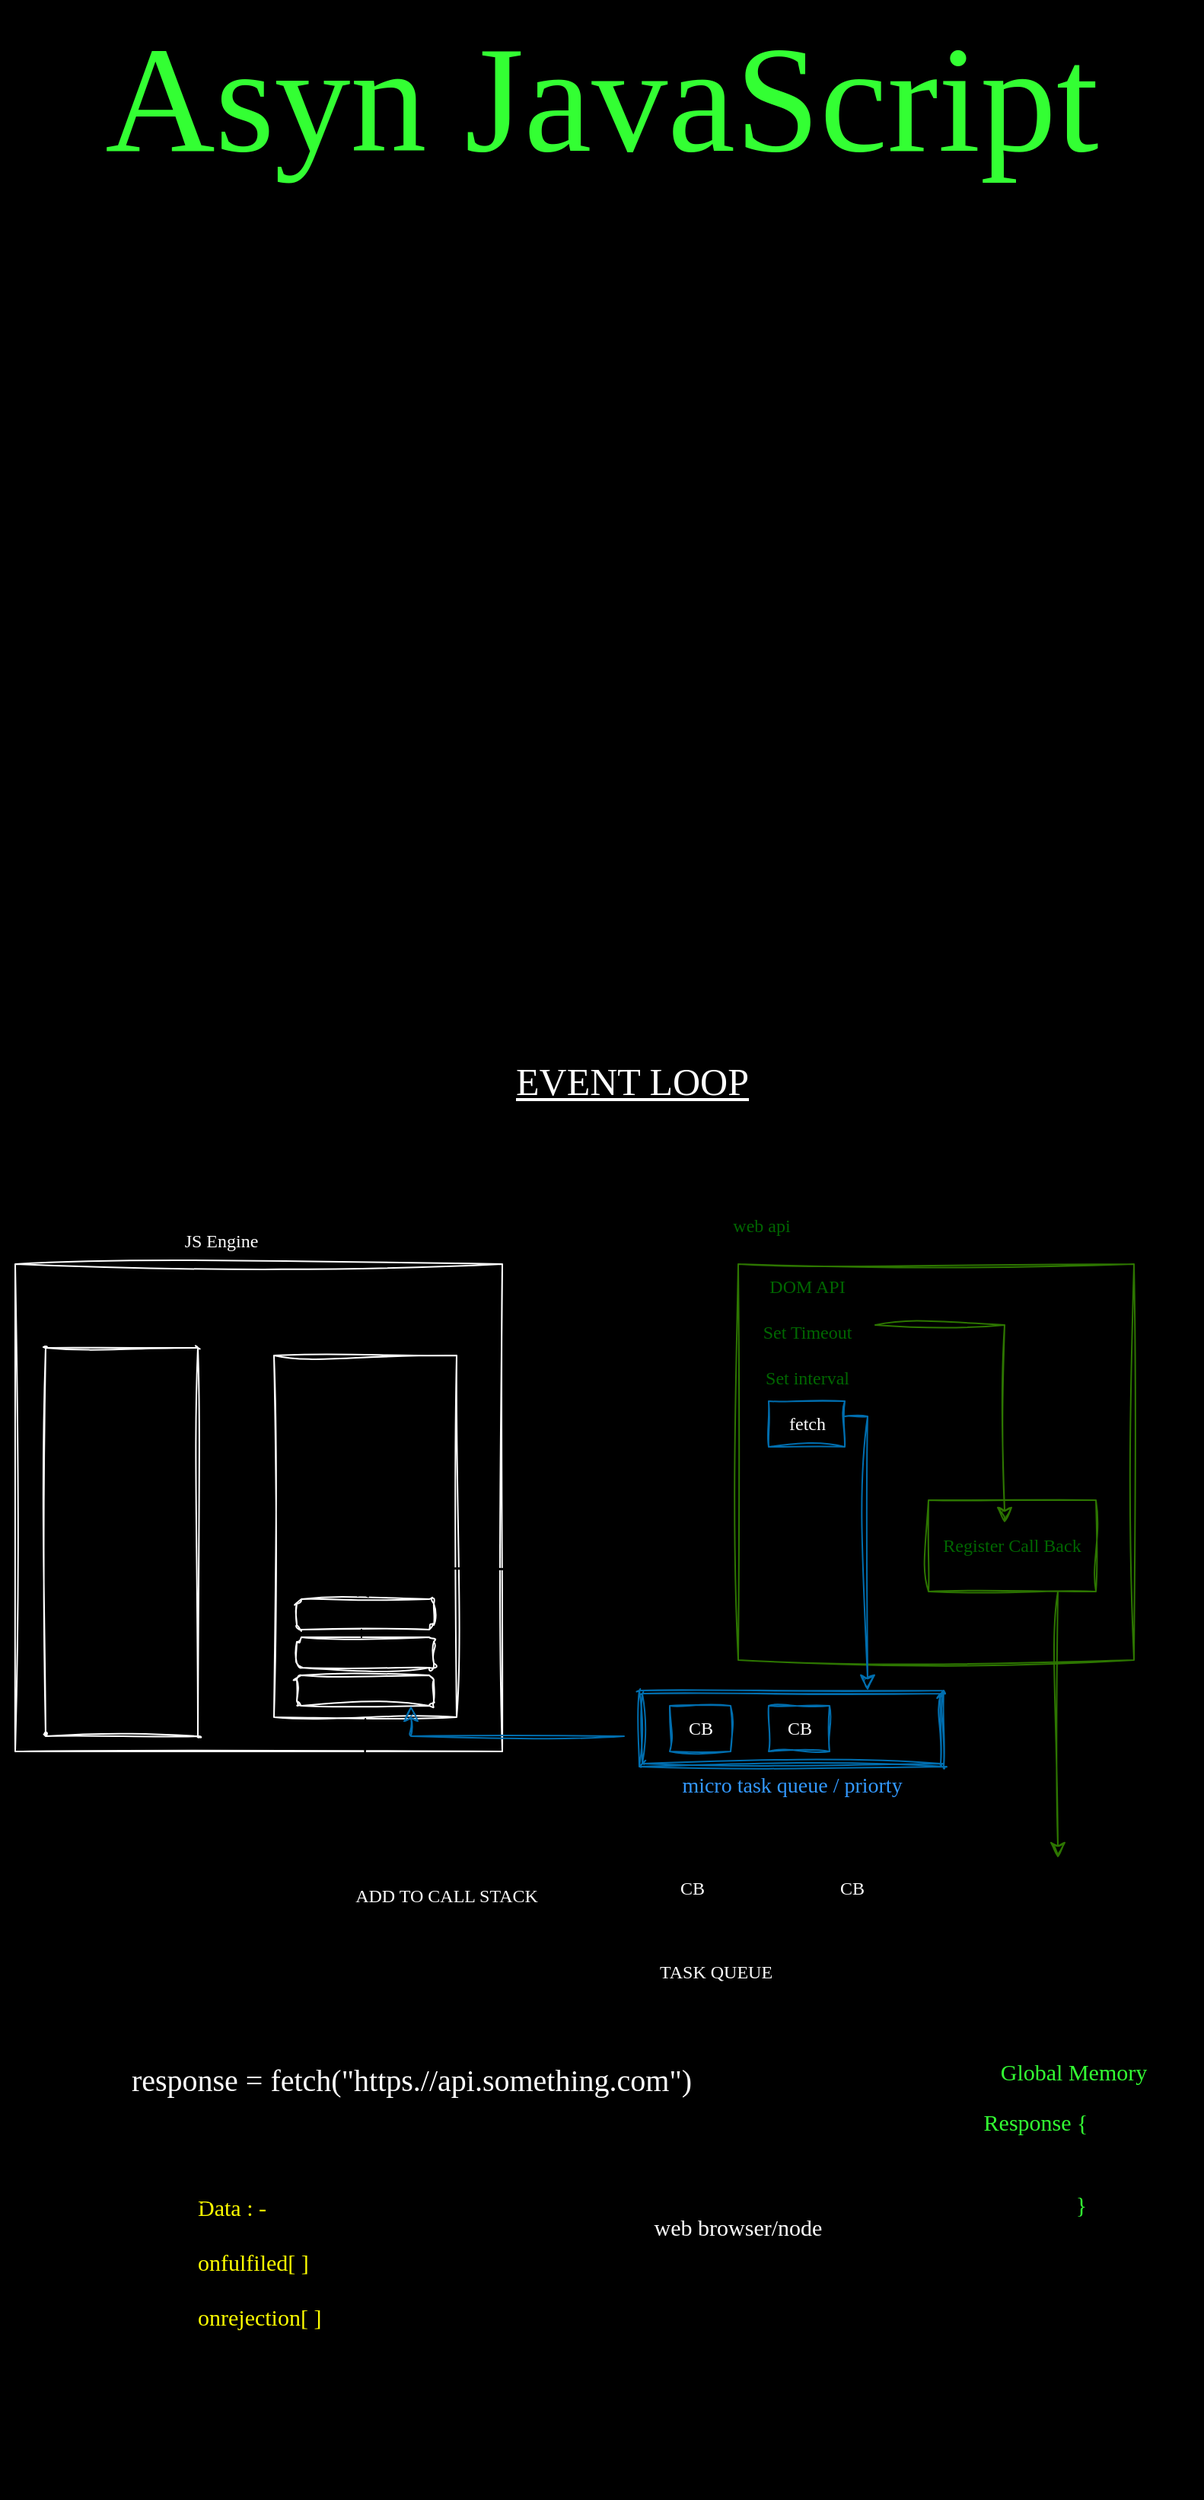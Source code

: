 <mxfile>
    <diagram id="rgT-ICAZ47guq-TTWU-8" name="Asyn JS">
        <mxGraphModel dx="1083" dy="1708" grid="1" gridSize="10" guides="1" tooltips="1" connect="1" arrows="1" fold="1" page="1" pageScale="1" pageWidth="850" pageHeight="1100" background="#000000" math="0" shadow="0">
            <root>
                <mxCell id="0"/>
                <mxCell id="1" parent="0"/>
                <mxCell id="4" value="" style="whiteSpace=wrap;html=1;aspect=fixed;strokeColor=#FFFFFF;fillColor=none;sketch=1;curveFitting=1;jiggle=2;" parent="1" vertex="1">
                    <mxGeometry x="30" y="50" width="320" height="320" as="geometry"/>
                </mxCell>
                <mxCell id="5" value="" style="rounded=1;whiteSpace=wrap;html=1;strokeColor=#FFFFFF;fillColor=none;rotation=90;arcSize=0;sketch=1;curveFitting=1;jiggle=2;" parent="1" vertex="1">
                    <mxGeometry x="-27.5" y="182.5" width="255" height="100" as="geometry"/>
                </mxCell>
                <mxCell id="6" value="" style="whiteSpace=wrap;html=1;strokeColor=#FFFFFF;fillColor=none;sketch=1;curveFitting=1;jiggle=2;" parent="1" vertex="1">
                    <mxGeometry x="200" y="110" width="120" height="237.5" as="geometry"/>
                </mxCell>
                <mxCell id="9" value="&lt;font face=&quot;Comic Sans MS&quot;&gt;memory heap&lt;/font&gt;" style="text;html=1;align=center;verticalAlign=middle;resizable=0;points=[];autosize=1;fontFamily=inter;sketch=1;curveFitting=1;jiggle=2;" parent="1" vertex="1">
                    <mxGeometry x="40" y="80" width="100" height="30" as="geometry"/>
                </mxCell>
                <mxCell id="10" value="" style="rounded=1;whiteSpace=wrap;html=1;labelBackgroundColor=#000000;strokeColor=#FFFFFF;fontFamily=Comic Sans MS;fontColor=#000000;fillColor=none;sketch=1;curveFitting=1;jiggle=2;" parent="1" vertex="1">
                    <mxGeometry x="215" y="320" width="90" height="20" as="geometry"/>
                </mxCell>
                <mxCell id="11" value="global" style="text;html=1;align=center;verticalAlign=middle;resizable=0;points=[];autosize=1;fontFamily=Comic Sans MS;sketch=1;curveFitting=1;jiggle=2;" parent="1" vertex="1">
                    <mxGeometry x="227.5" y="315" width="60" height="30" as="geometry"/>
                </mxCell>
                <mxCell id="12" value="" style="rounded=1;whiteSpace=wrap;html=1;labelBackgroundColor=#000000;strokeColor=#FFFFFF;fontFamily=Comic Sans MS;fontColor=#000000;fillColor=none;sketch=1;curveFitting=1;jiggle=2;" parent="1" vertex="1">
                    <mxGeometry x="215" y="295" width="90" height="20" as="geometry"/>
                </mxCell>
                <mxCell id="13" value="" style="rounded=1;whiteSpace=wrap;html=1;labelBackgroundColor=#000000;strokeColor=#FFFFFF;fontFamily=Comic Sans MS;fontColor=#000000;fillColor=none;sketch=1;curveFitting=1;jiggle=2;" parent="1" vertex="1">
                    <mxGeometry x="215" y="270" width="90" height="20" as="geometry"/>
                </mxCell>
                <mxCell id="14" value="" style="rounded=1;whiteSpace=wrap;html=1;labelBackgroundColor=#000000;fontFamily=Comic Sans MS;fillColor=none;sketch=1;curveFitting=1;jiggle=2;" parent="1" vertex="1">
                    <mxGeometry x="215" y="240" width="90" height="20" as="geometry"/>
                </mxCell>
                <mxCell id="16" value="" style="edgeStyle=none;html=1;fontFamily=Comic Sans MS;fontColor=#000000;startArrow=none;sketch=1;curveFitting=1;jiggle=2;" parent="1" source="17" target="14" edge="1">
                    <mxGeometry relative="1" as="geometry"/>
                </mxCell>
                <mxCell id="15" value="fn&lt;span style=&quot;color: rgba(0, 0, 0, 0); font-family: monospace; font-size: 0px; text-align: start;&quot;&gt;%3CmxGraphModel%3E%3Croot%3E%3CmxCell%20id%3D%220%22%2F%3E%3CmxCell%20id%3D%221%22%20parent%3D%220%22%2F%3E%3CmxCell%20id%3D%222%22%20value%3D%22%22%20style%3D%22rounded%3D1%3BwhiteSpace%3Dwrap%3Bhtml%3D1%3BlabelBackgroundColor%3D%23000000%3BstrokeColor%3D%23000000%3BfontFamily%3DComic%20Sans%20MS%3BfontColor%3D%23000000%3BfillColor%3Dnone%3B%22%20vertex%3D%221%22%20parent%3D%221%22%3E%3CmxGeometry%20x%3D%22215%22%20y%3D%22270%22%20width%3D%2290%22%20height%3D%2220%22%20as%3D%22geometry%22%2F%3E%3C%2FmxCell%3E%3C%2Froot%3E%3C%2FmxGraphModel%3E&lt;/span&gt;&lt;span style=&quot;color: rgba(0, 0, 0, 0); font-family: monospace; font-size: 0px; text-align: start;&quot;&gt;%3CmxGraphModel%3E%3Croot%3E%3CmxCell%20id%3D%220%22%2F%3E%3CmxCell%20id%3D%221%22%20parent%3D%220%22%2F%3E%3CmxCell%20id%3D%222%22%20value%3D%22%22%20style%3D%22rounded%3D1%3BwhiteSpace%3Dwrap%3Bhtml%3D1%3BlabelBackgroundColor%3D%23000000%3BstrokeColor%3D%23000000%3BfontFamily%3DComic%20Sans%20MS%3BfontColor%3D%23000000%3BfillColor%3Dnone%3B%22%20vertex%3D%221%22%20parent%3D%221%22%3E%3CmxGeometry%20x%3D%22215%22%20y%3D%22270%22%20width%3D%2290%22%20height%3D%2220%22%20as%3D%22geometry%22%2F%3E%3C%2FmxCell%3E%3C%2Froot%3E%3C%2FmxGraphModel%3E&lt;/span&gt;&lt;span style=&quot;color: rgba(0, 0, 0, 0); font-family: monospace; font-size: 0px; text-align: start;&quot;&gt;%3CmxGraphModel%3E%3Croot%3E%3CmxCell%20id%3D%220%22%2F%3E%3CmxCell%20id%3D%221%22%20parent%3D%220%22%2F%3E%3CmxCell%20id%3D%222%22%20value%3D%22%22%20style%3D%22rounded%3D1%3BwhiteSpace%3Dwrap%3Bhtml%3D1%3BlabelBackgroundColor%3D%23000000%3BstrokeColor%3D%23000000%3BfontFamily%3DComic%20Sans%20MS%3BfontColor%3D%23000000%3BfillColor%3Dnone%3B%22%20vertex%3D%221%22%20parent%3D%221%22%3E%3CmxGeometry%20x%3D%22215%22%20y%3D%22270%22%20width%3D%2290%22%20height%3D%2220%22%20as%3D%22geometry%22%2F%3E%3C%2FmxCell%3E%3C%2Froot%3E%3C%2FmxGraphModel%3E&lt;/span&gt;" style="text;html=1;align=center;verticalAlign=middle;resizable=0;points=[];autosize=1;fontFamily=Comic Sans MS;sketch=1;curveFitting=1;jiggle=2;" parent="1" vertex="1">
                    <mxGeometry x="237.5" y="290" width="40" height="30" as="geometry"/>
                </mxCell>
                <mxCell id="18" value="" style="edgeStyle=none;html=1;fontFamily=Comic Sans MS;fontColor=#000000;endArrow=none;sketch=1;curveFitting=1;jiggle=2;" parent="1" source="15" target="17" edge="1">
                    <mxGeometry relative="1" as="geometry">
                        <mxPoint x="258.182" y="290" as="sourcePoint"/>
                        <mxPoint x="259.545" y="260" as="targetPoint"/>
                    </mxGeometry>
                </mxCell>
                <mxCell id="17" value="fn&lt;span style=&quot;color: rgba(0, 0, 0, 0); font-family: monospace; font-size: 0px; text-align: start;&quot;&gt;%3CmxGraphModel%3E%3Croot%3E%3CmxCell%20id%3D%220%22%2F%3E%3CmxCell%20id%3D%221%22%20parent%3D%220%22%2F%3E%3CmxCell%20id%3D%222%22%20value%3D%22%22%20style%3D%22rounded%3D1%3BwhiteSpace%3Dwrap%3Bhtml%3D1%3BlabelBackgroundColor%3D%23000000%3BstrokeColor%3D%23000000%3BfontFamily%3DComic%20Sans%20MS%3BfontColor%3D%23000000%3BfillColor%3Dnone%3B%22%20vertex%3D%221%22%20parent%3D%221%22%3E%3CmxGeometry%20x%3D%22215%22%20y%3D%22270%22%20width%3D%2290%22%20height%3D%2220%22%20as%3D%22geometry%22%2F%3E%3C%2FmxCell%3E%3C%2Froot%3E%3C%2FmxGraphModel%3E&lt;/span&gt;&lt;span style=&quot;color: rgba(0, 0, 0, 0); font-family: monospace; font-size: 0px; text-align: start;&quot;&gt;%3CmxGraphModel%3E%3Croot%3E%3CmxCell%20id%3D%220%22%2F%3E%3CmxCell%20id%3D%221%22%20parent%3D%220%22%2F%3E%3CmxCell%20id%3D%222%22%20value%3D%22%22%20style%3D%22rounded%3D1%3BwhiteSpace%3Dwrap%3Bhtml%3D1%3BlabelBackgroundColor%3D%23000000%3BstrokeColor%3D%23000000%3BfontFamily%3DComic%20Sans%20MS%3BfontColor%3D%23000000%3BfillColor%3Dnone%3B%22%20vertex%3D%221%22%20parent%3D%221%22%3E%3CmxGeometry%20x%3D%22215%22%20y%3D%22270%22%20width%3D%2290%22%20height%3D%2220%22%20as%3D%22geometry%22%2F%3E%3C%2FmxCell%3E%3C%2Froot%3E%3C%2FmxGraphModel%3E&lt;/span&gt;&lt;span style=&quot;color: rgba(0, 0, 0, 0); font-family: monospace; font-size: 0px; text-align: start;&quot;&gt;%3CmxGraphModel%3E%3Croot%3E%3CmxCell%20id%3D%220%22%2F%3E%3CmxCell%20id%3D%221%22%20parent%3D%220%22%2F%3E%3CmxCell%20id%3D%222%22%20value%3D%22%22%20style%3D%22rounded%3D1%3BwhiteSpace%3Dwrap%3Bhtml%3D1%3BlabelBackgroundColor%3D%23000000%3BstrokeColor%3D%23000000%3BfontFamily%3DComic%20Sans%20MS%3BfontColor%3D%23000000%3BfillColor%3Dnone%3B%22%20vertex%3D%221%22%20parent%3D%221%22%3E%3CmxGeometry%20x%3D%22215%22%20y%3D%22270%22%20width%3D%2290%22%20height%3D%2220%22%20as%3D%22geometry%22%2F%3E%3C%2FmxCell%3E%3C%2Froot%3E%3C%2FmxGraphModel%3E&lt;/span&gt;" style="text;html=1;align=center;verticalAlign=middle;resizable=0;points=[];autosize=1;fontFamily=Comic Sans MS;sketch=1;curveFitting=1;jiggle=2;" parent="1" vertex="1">
                    <mxGeometry x="237.5" y="265" width="40" height="30" as="geometry"/>
                </mxCell>
                <mxCell id="19" value="fn&lt;span style=&quot;color: rgba(0, 0, 0, 0); font-family: monospace; font-size: 0px; text-align: start;&quot;&gt;%3CmxGraphModel%3E%3Croot%3E%3CmxCell%20id%3D%220%22%2F%3E%3CmxCell%20id%3D%221%22%20parent%3D%220%22%2F%3E%3CmxCell%20id%3D%222%22%20value%3D%22%22%20style%3D%22rounded%3D1%3BwhiteSpace%3Dwrap%3Bhtml%3D1%3BlabelBackgroundColor%3D%23000000%3BstrokeColor%3D%23000000%3BfontFamily%3DComic%20Sans%20MS%3BfontColor%3D%23000000%3BfillColor%3Dnone%3B%22%20vertex%3D%221%22%20parent%3D%221%22%3E%3CmxGeometry%20x%3D%22215%22%20y%3D%22270%22%20width%3D%2290%22%20height%3D%2220%22%20as%3D%22geometry%22%2F%3E%3C%2FmxCell%3E%3C%2Froot%3E%3C%2FmxGraphModel%3E&lt;/span&gt;&lt;span style=&quot;color: rgba(0, 0, 0, 0); font-family: monospace; font-size: 0px; text-align: start;&quot;&gt;%3CmxGraphModel%3E%3Croot%3E%3CmxCell%20id%3D%220%22%2F%3E%3CmxCell%20id%3D%221%22%20parent%3D%220%22%2F%3E%3CmxCell%20id%3D%222%22%20value%3D%22%22%20style%3D%22rounded%3D1%3BwhiteSpace%3Dwrap%3Bhtml%3D1%3BlabelBackgroundColor%3D%23000000%3BstrokeColor%3D%23000000%3BfontFamily%3DComic%20Sans%20MS%3BfontColor%3D%23000000%3BfillColor%3Dnone%3B%22%20vertex%3D%221%22%20parent%3D%221%22%3E%3CmxGeometry%20x%3D%22215%22%20y%3D%22270%22%20width%3D%2290%22%20height%3D%2220%22%20as%3D%22geometry%22%2F%3E%3C%2FmxCell%3E%3C%2Froot%3E%3C%2FmxGraphModel%3E&lt;/span&gt;&lt;span style=&quot;color: rgba(0, 0, 0, 0); font-family: monospace; font-size: 0px; text-align: start;&quot;&gt;%3CmxGraphModel%3E%3Croot%3E%3CmxCell%20id%3D%220%22%2F%3E%3CmxCell%20id%3D%221%22%20parent%3D%220%22%2F%3E%3CmxCell%20id%3D%222%22%20value%3D%22%22%20style%3D%22rounded%3D1%3BwhiteSpace%3Dwrap%3Bhtml%3D1%3BlabelBackgroundColor%3D%23000000%3BstrokeColor%3D%23000000%3BfontFamily%3DComic%20Sans%20MS%3BfontColor%3D%23000000%3BfillColor%3Dnone%3B%22%20vertex%3D%221%22%20parent%3D%221%22%3E%3CmxGeometry%20x%3D%22215%22%20y%3D%22270%22%20width%3D%2290%22%20height%3D%2220%22%20as%3D%22geometry%22%2F%3E%3C%2FmxCell%3E%3C%2Froot%3E%3C%2FmxGraphModel%3E&lt;/span&gt;" style="text;html=1;align=center;verticalAlign=middle;resizable=0;points=[];autosize=1;fontFamily=Comic Sans MS;sketch=1;curveFitting=1;jiggle=2;" parent="1" vertex="1">
                    <mxGeometry x="237.5" y="235" width="40" height="30" as="geometry"/>
                </mxCell>
                <mxCell id="20" value="Call stack" style="text;html=1;align=center;verticalAlign=middle;resizable=0;points=[];autosize=1;fontFamily=Comic Sans MS;fillColor=none;sketch=1;curveFitting=1;jiggle=2;" parent="1" vertex="1">
                    <mxGeometry x="215" y="80" width="80" height="30" as="geometry"/>
                </mxCell>
                <mxCell id="21" value="" style="whiteSpace=wrap;html=1;aspect=fixed;labelBackgroundColor=#000000;strokeColor=#2D7600;fontFamily=Comic Sans MS;fontColor=#ffffff;fillColor=none;sketch=1;curveFitting=1;jiggle=2;" parent="1" vertex="1">
                    <mxGeometry x="505" y="50" width="260" height="260" as="geometry"/>
                </mxCell>
                <mxCell id="22" value="&lt;font color=&quot;#006600&quot;&gt;web api&lt;/font&gt;" style="text;html=1;align=center;verticalAlign=middle;resizable=0;points=[];autosize=1;strokeColor=none;fillColor=none;fontFamily=Comic Sans MS;fontColor=#000000;sketch=1;curveFitting=1;jiggle=2;" parent="1" vertex="1">
                    <mxGeometry x="490" y="10" width="60" height="30" as="geometry"/>
                </mxCell>
                <mxCell id="23" value="DOM API" style="text;html=1;align=center;verticalAlign=middle;resizable=0;points=[];autosize=1;strokeColor=none;fillColor=none;fontFamily=Comic Sans MS;fontColor=#006600;sketch=1;curveFitting=1;jiggle=2;" parent="1" vertex="1">
                    <mxGeometry x="510" y="50" width="80" height="30" as="geometry"/>
                </mxCell>
                <mxCell id="24" value="Set Timeout" style="text;html=1;align=center;verticalAlign=middle;resizable=0;points=[];autosize=1;strokeColor=none;fillColor=none;fontFamily=Comic Sans MS;fontColor=#006600;sketch=1;curveFitting=1;jiggle=2;" parent="1" vertex="1">
                    <mxGeometry x="505" y="80" width="90" height="30" as="geometry"/>
                </mxCell>
                <mxCell id="25" value="Set interval" style="text;html=1;align=center;verticalAlign=middle;resizable=0;points=[];autosize=1;strokeColor=none;fillColor=none;fontFamily=Comic Sans MS;fontColor=#006600;sketch=1;curveFitting=1;jiggle=2;" parent="1" vertex="1">
                    <mxGeometry x="505" y="110" width="90" height="30" as="geometry"/>
                </mxCell>
                <mxCell id="26" value="fetch" style="text;html=1;align=center;verticalAlign=middle;resizable=0;points=[];autosize=1;strokeColor=#006EAF;fillColor=none;fontFamily=Comic Sans MS;fontColor=#ffffff;sketch=1;curveFitting=1;jiggle=2;" parent="1" vertex="1">
                    <mxGeometry x="525" y="140" width="50" height="30" as="geometry"/>
                </mxCell>
                <mxCell id="27" value="&lt;font color=&quot;#006600&quot;&gt;Register Call Back&lt;/font&gt;" style="whiteSpace=wrap;html=1;fontFamily=Comic Sans MS;fillColor=none;strokeColor=#2D7600;fontColor=#ffffff;labelBackgroundColor=#000000;sketch=1;curveFitting=1;jiggle=2;" parent="1" vertex="1">
                    <mxGeometry x="630" y="205" width="110" height="60" as="geometry"/>
                </mxCell>
                <mxCell id="34" value="" style="edgeStyle=segmentEdgeStyle;endArrow=classic;html=1;curved=0;rounded=0;endSize=8;startSize=8;fontFamily=Comic Sans MS;fontColor=#006600;fillColor=#60a917;strokeColor=#2D7600;sketch=1;curveFitting=1;jiggle=2;" parent="1" source="24" edge="1">
                    <mxGeometry width="50" height="50" relative="1" as="geometry">
                        <mxPoint x="610" y="110" as="sourcePoint"/>
                        <mxPoint x="680" y="220" as="targetPoint"/>
                        <Array as="points">
                            <mxPoint x="680" y="90"/>
                        </Array>
                    </mxGeometry>
                </mxCell>
                <mxCell id="37" value="" style="edgeStyle=segmentEdgeStyle;endArrow=classic;html=1;curved=0;rounded=0;endSize=8;startSize=8;fontFamily=Comic Sans MS;fontColor=#006600;fillColor=#1ba1e2;strokeColor=#006EAF;sketch=1;curveFitting=1;jiggle=2;" parent="1" source="26" edge="1">
                    <mxGeometry width="50" height="50" relative="1" as="geometry">
                        <mxPoint x="540" y="200" as="sourcePoint"/>
                        <mxPoint x="590" y="330" as="targetPoint"/>
                        <Array as="points">
                            <mxPoint x="590" y="150"/>
                        </Array>
                    </mxGeometry>
                </mxCell>
                <mxCell id="38" value="" style="shape=ext;double=1;rounded=1;whiteSpace=wrap;html=1;labelBackgroundColor=#000000;strokeColor=#006EAF;fontFamily=Comic Sans MS;fontColor=#ffffff;fillColor=none;arcSize=0;sketch=1;curveFitting=1;jiggle=2;" parent="1" vertex="1">
                    <mxGeometry x="440" y="330" width="200" height="50" as="geometry"/>
                </mxCell>
                <mxCell id="39" value="CB" style="text;html=1;align=center;verticalAlign=middle;resizable=0;points=[];autosize=1;strokeColor=#006EAF;fillColor=none;fontFamily=Comic Sans MS;fontColor=#ffffff;sketch=1;curveFitting=1;jiggle=2;" parent="1" vertex="1">
                    <mxGeometry x="460" y="340" width="40" height="30" as="geometry"/>
                </mxCell>
                <mxCell id="40" value="CB" style="text;html=1;align=center;verticalAlign=middle;resizable=0;points=[];autosize=1;strokeColor=#006EAF;fillColor=none;fontFamily=Comic Sans MS;fontColor=#ffffff;sketch=1;curveFitting=1;jiggle=2;" parent="1" vertex="1">
                    <mxGeometry x="525" y="340" width="40" height="30" as="geometry"/>
                </mxCell>
                <mxCell id="41" value="" style="shape=ext;double=1;rounded=0;whiteSpace=wrap;html=1;labelBackgroundColor=#000000;strokeColor=default;fontFamily=Comic Sans MS;fontColor=#006600;fillColor=none;sketch=1;curveFitting=1;jiggle=2;" parent="1" vertex="1">
                    <mxGeometry x="410" y="420" width="340" height="80" as="geometry"/>
                </mxCell>
                <mxCell id="42" value="&lt;font color=&quot;#ffffff&quot;&gt;CB&lt;/font&gt;" style="whiteSpace=wrap;html=1;labelBackgroundColor=#000000;strokeColor=default;fontFamily=Comic Sans MS;fontColor=#006600;fillColor=none;sketch=1;curveFitting=1;jiggle=2;" parent="1" vertex="1">
                    <mxGeometry x="430" y="445" width="90" height="30" as="geometry"/>
                </mxCell>
                <mxCell id="43" value="&lt;font color=&quot;#ffffff&quot;&gt;CB&lt;/font&gt;" style="whiteSpace=wrap;html=1;labelBackgroundColor=#000000;strokeColor=default;fontFamily=Comic Sans MS;fontColor=#006600;fillColor=none;sketch=1;curveFitting=1;jiggle=2;" parent="1" vertex="1">
                    <mxGeometry x="535" y="445" width="90" height="30" as="geometry"/>
                </mxCell>
                <mxCell id="44" value="" style="edgeStyle=segmentEdgeStyle;endArrow=classic;html=1;curved=0;rounded=0;endSize=8;startSize=8;fontFamily=Comic Sans MS;fontColor=#006600;fillColor=#60a917;strokeColor=#2D7600;sketch=1;curveFitting=1;jiggle=2;" parent="1" source="27" edge="1">
                    <mxGeometry width="50" height="50" relative="1" as="geometry">
                        <mxPoint x="630" y="310" as="sourcePoint"/>
                        <mxPoint x="715" y="440" as="targetPoint"/>
                        <Array as="points"/>
                    </mxGeometry>
                </mxCell>
                <mxCell id="45" value="TASK QUEUE" style="text;html=1;align=center;verticalAlign=middle;resizable=0;points=[];autosize=1;strokeColor=none;fillColor=none;fontFamily=Comic Sans MS;fontColor=#FFFFFF;sketch=1;curveFitting=1;jiggle=2;" parent="1" vertex="1">
                    <mxGeometry x="440" y="500" width="100" height="30" as="geometry"/>
                </mxCell>
                <mxCell id="46" value="JS Engine" style="text;html=1;align=center;verticalAlign=middle;resizable=0;points=[];autosize=1;strokeColor=none;fillColor=none;fontFamily=Comic Sans MS;fontColor=#FFFFFF;sketch=1;curveFitting=1;jiggle=2;" parent="1" vertex="1">
                    <mxGeometry x="125" y="20" width="80" height="30" as="geometry"/>
                </mxCell>
                <mxCell id="47" value="" style="edgeStyle=segmentEdgeStyle;endArrow=classic;html=1;curved=0;rounded=0;endSize=8;startSize=8;fontFamily=Comic Sans MS;fontColor=#FFFFFF;entryX=0.5;entryY=1;entryDx=0;entryDy=0;exitX=-0.005;exitY=0.348;exitDx=0;exitDy=0;exitPerimeter=0;sketch=1;curveFitting=1;jiggle=2;" parent="1" source="41" target="6" edge="1">
                    <mxGeometry width="50" height="50" relative="1" as="geometry">
                        <mxPoint x="340" y="450" as="sourcePoint"/>
                        <mxPoint x="390" y="400" as="targetPoint"/>
                    </mxGeometry>
                </mxCell>
                <mxCell id="48" value="ADD TO CALL STACK" style="text;html=1;align=center;verticalAlign=middle;resizable=0;points=[];autosize=1;strokeColor=none;fillColor=none;fontFamily=Comic Sans MS;fontColor=#FFFFFF;sketch=1;curveFitting=1;jiggle=2;" parent="1" vertex="1">
                    <mxGeometry x="237.5" y="450" width="150" height="30" as="geometry"/>
                </mxCell>
                <mxCell id="49" value="" style="edgeStyle=segmentEdgeStyle;endArrow=classic;html=1;curved=0;rounded=0;endSize=8;startSize=8;fontFamily=Comic Sans MS;fontColor=#FFFFFF;entryX=0.833;entryY=1;entryDx=0;entryDy=0;entryPerimeter=0;fillColor=#1ba1e2;strokeColor=#006EAF;sketch=1;curveFitting=1;jiggle=2;" parent="1" target="10" edge="1">
                    <mxGeometry width="50" height="50" relative="1" as="geometry">
                        <mxPoint x="430" y="360" as="sourcePoint"/>
                        <mxPoint x="430" y="310" as="targetPoint"/>
                    </mxGeometry>
                </mxCell>
                <mxCell id="51" value="&lt;font style=&quot;font-size: 25px;&quot;&gt;&lt;u&gt;EVENT LOOP&lt;/u&gt;&lt;/font&gt;" style="text;html=1;align=center;verticalAlign=middle;resizable=0;points=[];autosize=1;strokeColor=none;fillColor=none;fontFamily=Comic Sans MS;fontColor=#FFFFFF;sketch=1;curveFitting=1;jiggle=2;" parent="1" vertex="1">
                    <mxGeometry x="345" y="-90" width="180" height="40" as="geometry"/>
                </mxCell>
                <mxCell id="52" value="" style="edgeStyle=segmentEdgeStyle;endArrow=classic;html=1;curved=0;rounded=0;endSize=8;startSize=8;sketch=1;hachureGap=4;jiggle=2;curveFitting=1;fontFamily=Architects Daughter;fontSource=https%3A%2F%2Ffonts.googleapis.com%2Fcss%3Ffamily%3DArchitects%2BDaughter;fontSize=16;exitX=1;exitY=0.5;exitDx=0;exitDy=0;" parent="1" source="14" edge="1">
                    <mxGeometry width="50" height="50" relative="1" as="geometry">
                        <mxPoint x="410" y="340" as="sourcePoint"/>
                        <mxPoint x="500" y="100" as="targetPoint"/>
                        <Array as="points">
                            <mxPoint x="390" y="250"/>
                            <mxPoint x="390" y="100"/>
                        </Array>
                    </mxGeometry>
                </mxCell>
                <mxCell id="53" value="&lt;font color=&quot;#3399ff&quot; face=&quot;Comic Sans MS&quot; style=&quot;font-size: 14px;&quot;&gt;micro task queue / priorty&lt;/font&gt;" style="text;html=1;align=center;verticalAlign=middle;resizable=0;points=[];autosize=1;strokeColor=none;fillColor=none;fontSize=20;fontFamily=Architects Daughter;sketch=1;hachureGap=4;jiggle=2;curveFitting=1;fontSource=https%3A%2F%2Ffonts.googleapis.com%2Fcss%3Ffamily%3DArchitects%2BDaughter;fontColor=#ffffff;" parent="1" vertex="1">
                    <mxGeometry x="445" y="370" width="190" height="40" as="geometry"/>
                </mxCell>
                <mxCell id="55" value="&lt;font style=&quot;font-size: 20px;&quot; color=&quot;#ffffff&quot;&gt;response = fetch(&quot;https.//api.something.com&quot;)&lt;/font&gt;" style="text;html=1;align=center;verticalAlign=middle;resizable=0;points=[];autosize=1;strokeColor=none;fillColor=none;fontSize=14;fontFamily=Comic Sans MS;fontColor=#3399FF;sketch=1;hachureGap=4;jiggle=2;curveFitting=1;fontSource=https%3A%2F%2Ffonts.googleapis.com%2Fcss%3Ffamily%3DArchitects%2BDaughter;" parent="1" vertex="1">
                    <mxGeometry x="60" y="565" width="460" height="40" as="geometry"/>
                </mxCell>
                <mxCell id="58" value="&lt;font style=&quot;font-size: 15px;&quot;&gt;&lt;font color=&quot;#ffff00&quot;&gt;Data : -&lt;br&gt;onfulfiled[ ]&lt;br&gt;onrejection[ ]&lt;/font&gt;&lt;br&gt;&lt;/font&gt;" style="whiteSpace=wrap;html=1;align=left;verticalAlign=middle;treeFolding=1;treeMoving=1;hachureGap=4;fontFamily=Comic Sans MS;fontSize=30;fontColor=#FFFFFF;fillColor=none;strokeColor=none;sketch=1;curveFitting=1;jiggle=2;" parent="1" vertex="1">
                    <mxGeometry x="147.5" y="670" width="130" height="60" as="geometry"/>
                </mxCell>
                <mxCell id="59" value="&lt;font style=&quot;font-size: 15px;&quot;&gt;web browser/node&lt;br&gt;&lt;br&gt;&lt;/font&gt;" style="whiteSpace=wrap;html=1;align=center;verticalAlign=middle;treeFolding=1;treeMoving=1;sketch=1;hachureGap=4;jiggle=2;curveFitting=1;fontFamily=Comic Sans MS;fontSize=30;fontColor=#FFFFFF;fillColor=none;strokeColor=none;" parent="1" vertex="1">
                    <mxGeometry x="430" y="640" width="150" height="110" as="geometry"/>
                </mxCell>
                <mxCell id="60" value="" style="shape=curlyBracket;whiteSpace=wrap;html=1;rounded=1;labelPosition=left;verticalLabelPosition=middle;align=right;verticalAlign=middle;sketch=1;hachureGap=4;jiggle=2;curveFitting=1;fontFamily=Comic Sans MS;fontSize=15;fontColor=#FFFF00;fillColor=none;size=0.278;rotation=90;" parent="1" vertex="1">
                    <mxGeometry x="487.5" y="667.5" width="45" height="110" as="geometry"/>
                </mxCell>
                <mxCell id="62" value="" style="verticalLabelPosition=bottom;verticalAlign=top;html=1;shape=mxgraph.basic.tick;sketch=1;hachureGap=4;jiggle=2;curveFitting=1;fontFamily=Comic Sans MS;fontSize=15;fontColor=#FFFF00;fillColor=none;" parent="1" vertex="1">
                    <mxGeometry x="440" y="740" width="40" height="40" as="geometry"/>
                </mxCell>
                <mxCell id="63" value="" style="verticalLabelPosition=bottom;verticalAlign=top;html=1;shape=mxgraph.basic.x;sketch=1;hachureGap=4;jiggle=2;curveFitting=1;fontFamily=Comic Sans MS;fontSize=15;fontColor=#FFFF00;fillColor=none;" parent="1" vertex="1">
                    <mxGeometry x="550" y="745" width="30" height="30" as="geometry"/>
                </mxCell>
                <mxCell id="65" value="" style="endArrow=none;html=1;sketch=1;hachureGap=4;jiggle=2;curveFitting=1;fontFamily=Comic Sans MS;fontSize=15;fontColor=#FFFF00;entryX=0.678;entryY=-0.078;entryDx=0;entryDy=0;entryPerimeter=0;exitX=0;exitY=0.25;exitDx=0;exitDy=0;" parent="1" source="59" edge="1" target="58">
                    <mxGeometry width="50" height="50" relative="1" as="geometry">
                        <mxPoint x="390" y="800" as="sourcePoint"/>
                        <mxPoint x="278.125" y="910" as="targetPoint"/>
                        <Array as="points">
                            <mxPoint x="330" y="610"/>
                        </Array>
                    </mxGeometry>
                </mxCell>
                <mxCell id="66" value="" style="edgeStyle=segmentEdgeStyle;endArrow=classic;html=1;curved=0;rounded=0;endSize=8;startSize=8;sketch=1;hachureGap=4;jiggle=2;curveFitting=1;fontFamily=Comic Sans MS;fontSize=15;fontColor=#FFFF00;exitX=0.5;exitY=0.71;exitDx=0;exitDy=0;exitPerimeter=0;" parent="1" source="63" edge="1">
                    <mxGeometry width="50" height="50" relative="1" as="geometry">
                        <mxPoint x="390" y="800" as="sourcePoint"/>
                        <mxPoint x="200" y="760" as="targetPoint"/>
                        <Array as="points">
                            <mxPoint x="565" y="800"/>
                            <mxPoint x="200" y="800"/>
                        </Array>
                    </mxGeometry>
                </mxCell>
                <mxCell id="67" value="" style="line;strokeWidth=3;direction=south;html=1;perimeter=backbonePerimeter;points=[];outlineConnect=0;sketch=1;hachureGap=4;jiggle=2;curveFitting=1;fontFamily=Comic Sans MS;fontSize=15;fontColor=#FFFF00;fillColor=none;" parent="1" vertex="1">
                    <mxGeometry x="610" y="550" width="5" height="280" as="geometry"/>
                </mxCell>
                <mxCell id="68" value="&lt;font color=&quot;#33ff33&quot;&gt;Global Memory&lt;/font&gt;" style="text;html=1;align=center;verticalAlign=middle;resizable=0;points=[];autosize=1;strokeColor=none;fillColor=none;fontSize=15;fontFamily=Comic Sans MS;fontColor=#FFFF00;sketch=1;hachureGap=4;jiggle=2;curveFitting=1;fontSource=https%3A%2F%2Ffonts.googleapis.com%2Fcss%3Ffamily%3DArchitects%2BDaughter;" parent="1" vertex="1">
                    <mxGeometry x="660" y="565" width="130" height="30" as="geometry"/>
                </mxCell>
                <mxCell id="69" value="Response {&lt;br&gt;&lt;br&gt;&lt;br&gt;&lt;span style=&quot;white-space: pre;&quot;&gt;&#9;&lt;/span&gt;&lt;span style=&quot;white-space: pre;&quot;&gt;&#9;&lt;/span&gt;}" style="text;html=1;align=center;verticalAlign=middle;resizable=0;points=[];autosize=1;strokeColor=none;fillColor=none;fontSize=15;fontFamily=Comic Sans MS;fontColor=#33FF33;sketch=1;hachureGap=4;jiggle=2;curveFitting=1;fontSource=https%3A%2F%2Ffonts.googleapis.com%2Fcss%3Ffamily%3DArchitects%2BDaughter;" parent="1" vertex="1">
                    <mxGeometry x="650" y="595" width="100" height="90" as="geometry"/>
                </mxCell>
                <mxCell id="70" value="" style="edgeStyle=segmentEdgeStyle;endArrow=classic;html=1;curved=0;rounded=0;endSize=8;startSize=8;sketch=1;hachureGap=4;jiggle=2;curveFitting=1;fontFamily=Comic Sans MS;fontSize=15;fontColor=#33FF33;exitX=0.076;exitY=-0.05;exitDx=0;exitDy=0;exitPerimeter=0;" parent="1" source="58" edge="1">
                    <mxGeometry width="50" height="50" relative="1" as="geometry">
                        <mxPoint x="140" y="677.5" as="sourcePoint"/>
                        <mxPoint x="740" y="697.5" as="targetPoint"/>
                        <Array as="points">
                            <mxPoint x="140" y="667"/>
                            <mxPoint x="140" y="668"/>
                            <mxPoint x="85" y="668"/>
                            <mxPoint x="85" y="850"/>
                            <mxPoint x="740" y="850"/>
                        </Array>
                    </mxGeometry>
                </mxCell>
                <mxCell id="74" style="edgeStyle=none;sketch=1;hachureGap=4;jiggle=2;curveFitting=1;html=1;fontFamily=Comic Sans MS;fontSize=100;fontColor=#33FF33;" parent="1" source="72" edge="1">
                    <mxGeometry relative="1" as="geometry">
                        <mxPoint x="430" y="-100" as="targetPoint"/>
                    </mxGeometry>
                </mxCell>
                <mxCell id="72" value="&lt;font style=&quot;font-size: 100px;&quot;&gt;Asyn JavaScript&lt;/font&gt;" style="text;html=1;align=center;verticalAlign=middle;resizable=0;points=[];autosize=1;strokeColor=none;fillColor=none;fontSize=15;fontFamily=Comic Sans MS;fontColor=#33FF33;sketch=1;hachureGap=4;jiggle=2;curveFitting=1;fontSource=https%3A%2F%2Ffonts.googleapis.com%2Fcss%3Ffamily%3DArchitects%2BDaughter;" parent="1" vertex="1">
                    <mxGeometry x="20" y="-780" width="790" height="130" as="geometry"/>
                </mxCell>
            </root>
        </mxGraphModel>
    </diagram>
</mxfile>